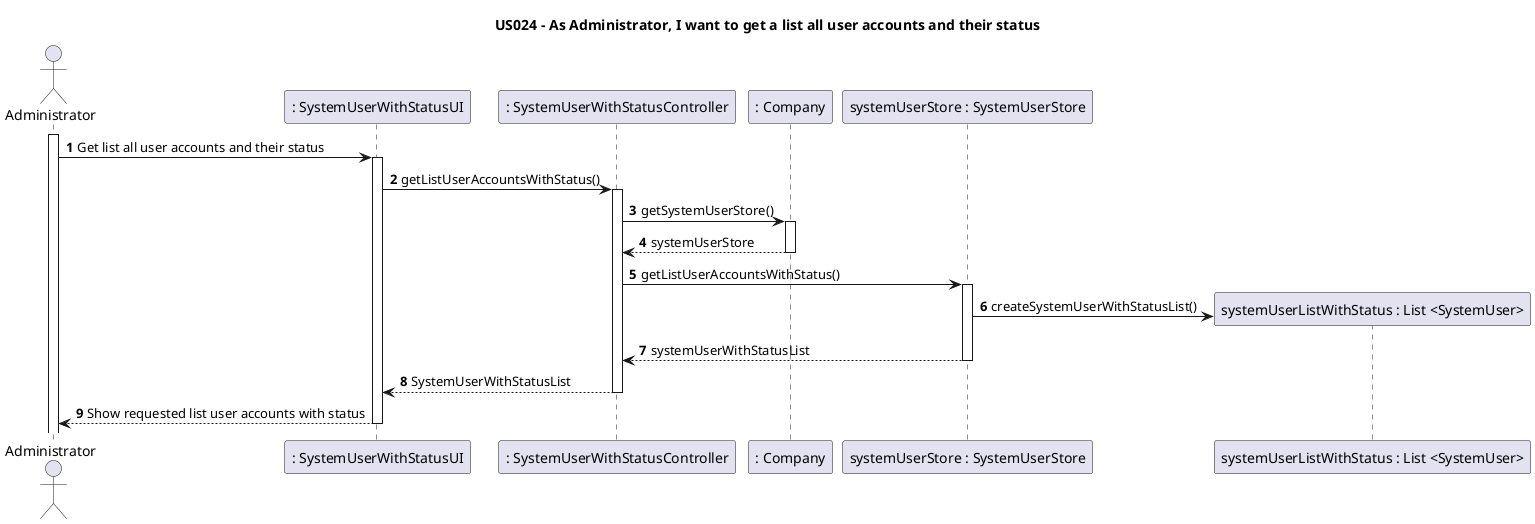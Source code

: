 @startuml
'https://plantuml.com/sequence-diagram

title US024 - As Administrator, I want to get a list all user accounts and their status

autoactivate on
autonumber

actor "Administrator" as User
participant ": SystemUserWithStatusUI" as System
participant ": SystemUserWithStatusController" as Ctrl
participant ": Company" as C1
participant "systemUserStore : SystemUserStore" as C2
participant "systemUserListWithStatus : List <SystemUser>" as C3


activate User

User -> System: Get list all user accounts and their status
System -> Ctrl: getListUserAccountsWithStatus()
Ctrl-> C1 : getSystemUserStore()
C1--> Ctrl : systemUserStore
Ctrl->C2 : getListUserAccountsWithStatus()
C2->C3  ** : createSystemUserWithStatusList()
C2-->Ctrl : systemUserWithStatusList
Ctrl-->System : SystemUserWithStatusList
System-->User : Show requested list user accounts with status

@enduml